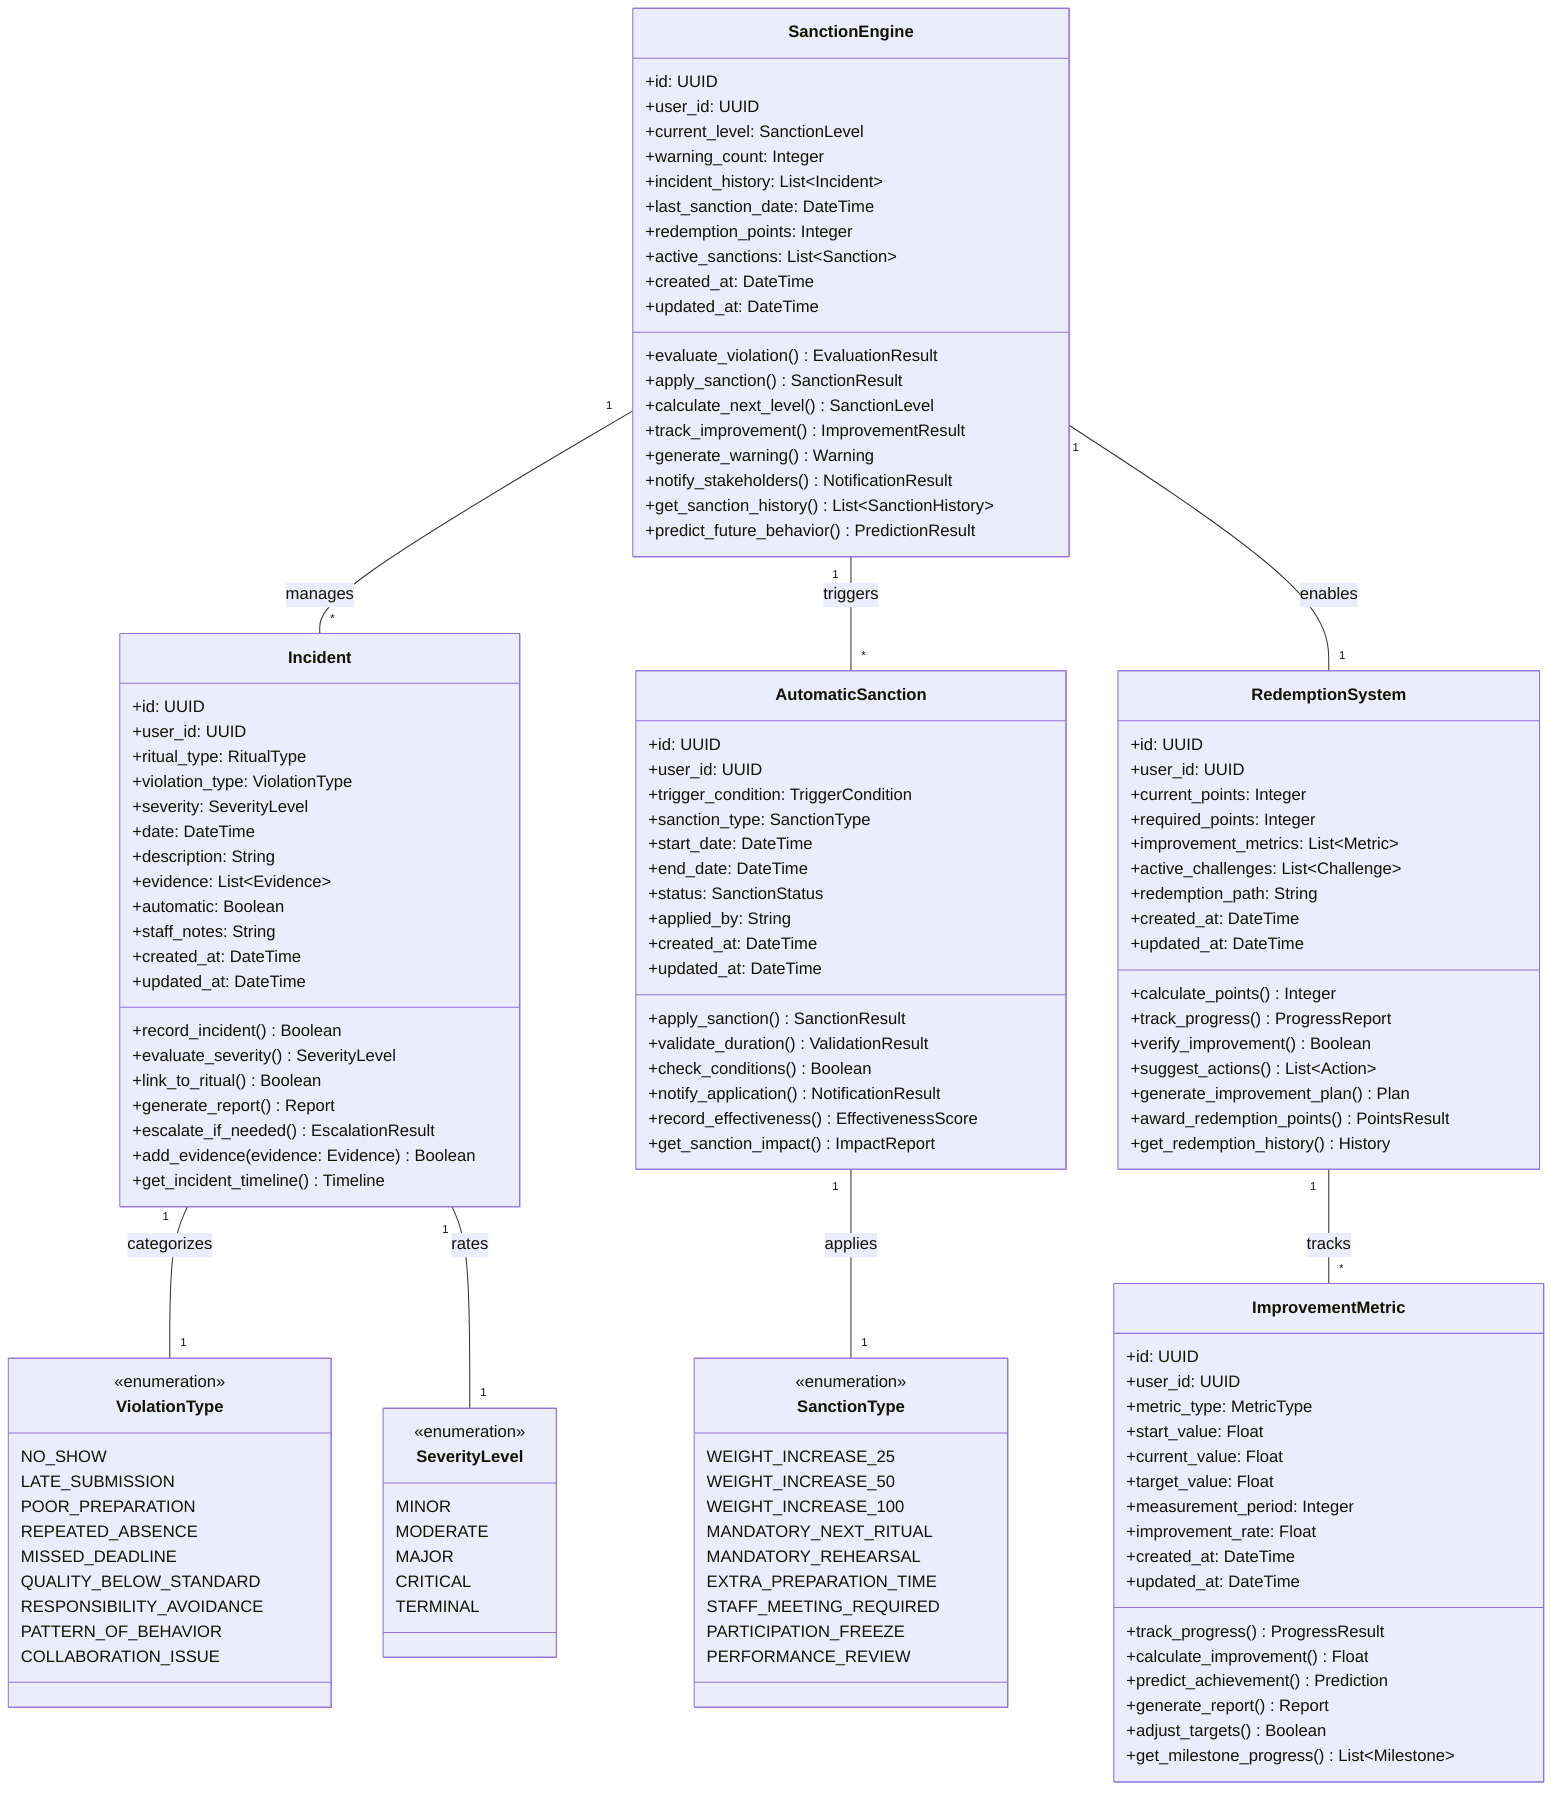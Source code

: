 classDiagram
    %% Sanction Management System
    class SanctionEngine {
        +id: UUID
        +user_id: UUID
        +current_level: SanctionLevel
        +warning_count: Integer
        +incident_history: List~Incident~
        +last_sanction_date: DateTime
        +redemption_points: Integer
        +active_sanctions: List~Sanction~
        +created_at: DateTime
        +updated_at: DateTime
        +evaluate_violation() EvaluationResult
        +apply_sanction() SanctionResult
        +calculate_next_level() SanctionLevel
        +track_improvement() ImprovementResult
        +generate_warning() Warning
        +notify_stakeholders() NotificationResult
        +get_sanction_history() List~SanctionHistory~
        +predict_future_behavior() PredictionResult
    }

    class Incident {
        +id: UUID
        +user_id: UUID
        +ritual_type: RitualType
        +violation_type: ViolationType
        +severity: SeverityLevel
        +date: DateTime
        +description: String
        +evidence: List~Evidence~
        +automatic: Boolean
        +staff_notes: String
        +created_at: DateTime
        +updated_at: DateTime
        +record_incident() Boolean
        +evaluate_severity() SeverityLevel
        +link_to_ritual() Boolean
        +generate_report() Report
        +escalate_if_needed() EscalationResult
        +add_evidence(evidence: Evidence) Boolean
        +get_incident_timeline() Timeline
    }

    class ViolationType {
        <<enumeration>>
        NO_SHOW
        LATE_SUBMISSION
        POOR_PREPARATION
        REPEATED_ABSENCE
        MISSED_DEADLINE
        QUALITY_BELOW_STANDARD
        RESPONSIBILITY_AVOIDANCE
        PATTERN_OF_BEHAVIOR
        COLLABORATION_ISSUE
    }

    class SeverityLevel {
        <<enumeration>>
        MINOR
        MODERATE
        MAJOR
        CRITICAL
        TERMINAL
    }

    class AutomaticSanction {
        +id: UUID
        +user_id: UUID
        +trigger_condition: TriggerCondition
        +sanction_type: SanctionType
        +start_date: DateTime
        +end_date: DateTime
        +status: SanctionStatus
        +applied_by: String
        +created_at: DateTime
        +updated_at: DateTime
        +apply_sanction() SanctionResult
        +validate_duration() ValidationResult
        +check_conditions() Boolean
        +notify_application() NotificationResult
        +record_effectiveness() EffectivenessScore
        +get_sanction_impact() ImpactReport
    }

    class SanctionType {
        <<enumeration>>
        WEIGHT_INCREASE_25
        WEIGHT_INCREASE_50
        WEIGHT_INCREASE_100
        MANDATORY_NEXT_RITUAL
        MANDATORY_REHEARSAL
        EXTRA_PREPARATION_TIME
        STAFF_MEETING_REQUIRED
        PARTICIPATION_FREEZE
        PERFORMANCE_REVIEW
    }

    class RedemptionSystem {
        +id: UUID
        +user_id: UUID
        +current_points: Integer
        +required_points: Integer
        +improvement_metrics: List~Metric~
        +active_challenges: List~Challenge~
        +redemption_path: String
        +created_at: DateTime
        +updated_at: DateTime
        +calculate_points() Integer
        +track_progress() ProgressReport
        +verify_improvement() Boolean
        +suggest_actions() List~Action~
        +generate_improvement_plan() Plan
        +award_redemption_points() PointsResult
        +get_redemption_history() History
    }

    class ImprovementMetric {
        +id: UUID
        +user_id: UUID
        +metric_type: MetricType
        +start_value: Float
        +current_value: Float
        +target_value: Float
        +measurement_period: Integer
        +improvement_rate: Float
        +created_at: DateTime
        +updated_at: DateTime
        +track_progress() ProgressResult
        +calculate_improvement() Float
        +predict_achievement() Prediction
        +generate_report() Report
        +adjust_targets() Boolean
        +get_milestone_progress() List~Milestone~
    }

    SanctionEngine "1" -- "*" Incident : manages
    SanctionEngine "1" -- "*" AutomaticSanction : triggers
    SanctionEngine "1" -- "1" RedemptionSystem : enables
    Incident "1" -- "1" ViolationType : categorizes
    Incident "1" -- "1" SeverityLevel : rates
    AutomaticSanction "1" -- "1" SanctionType : applies
    RedemptionSystem "1" -- "*" ImprovementMetric : tracks